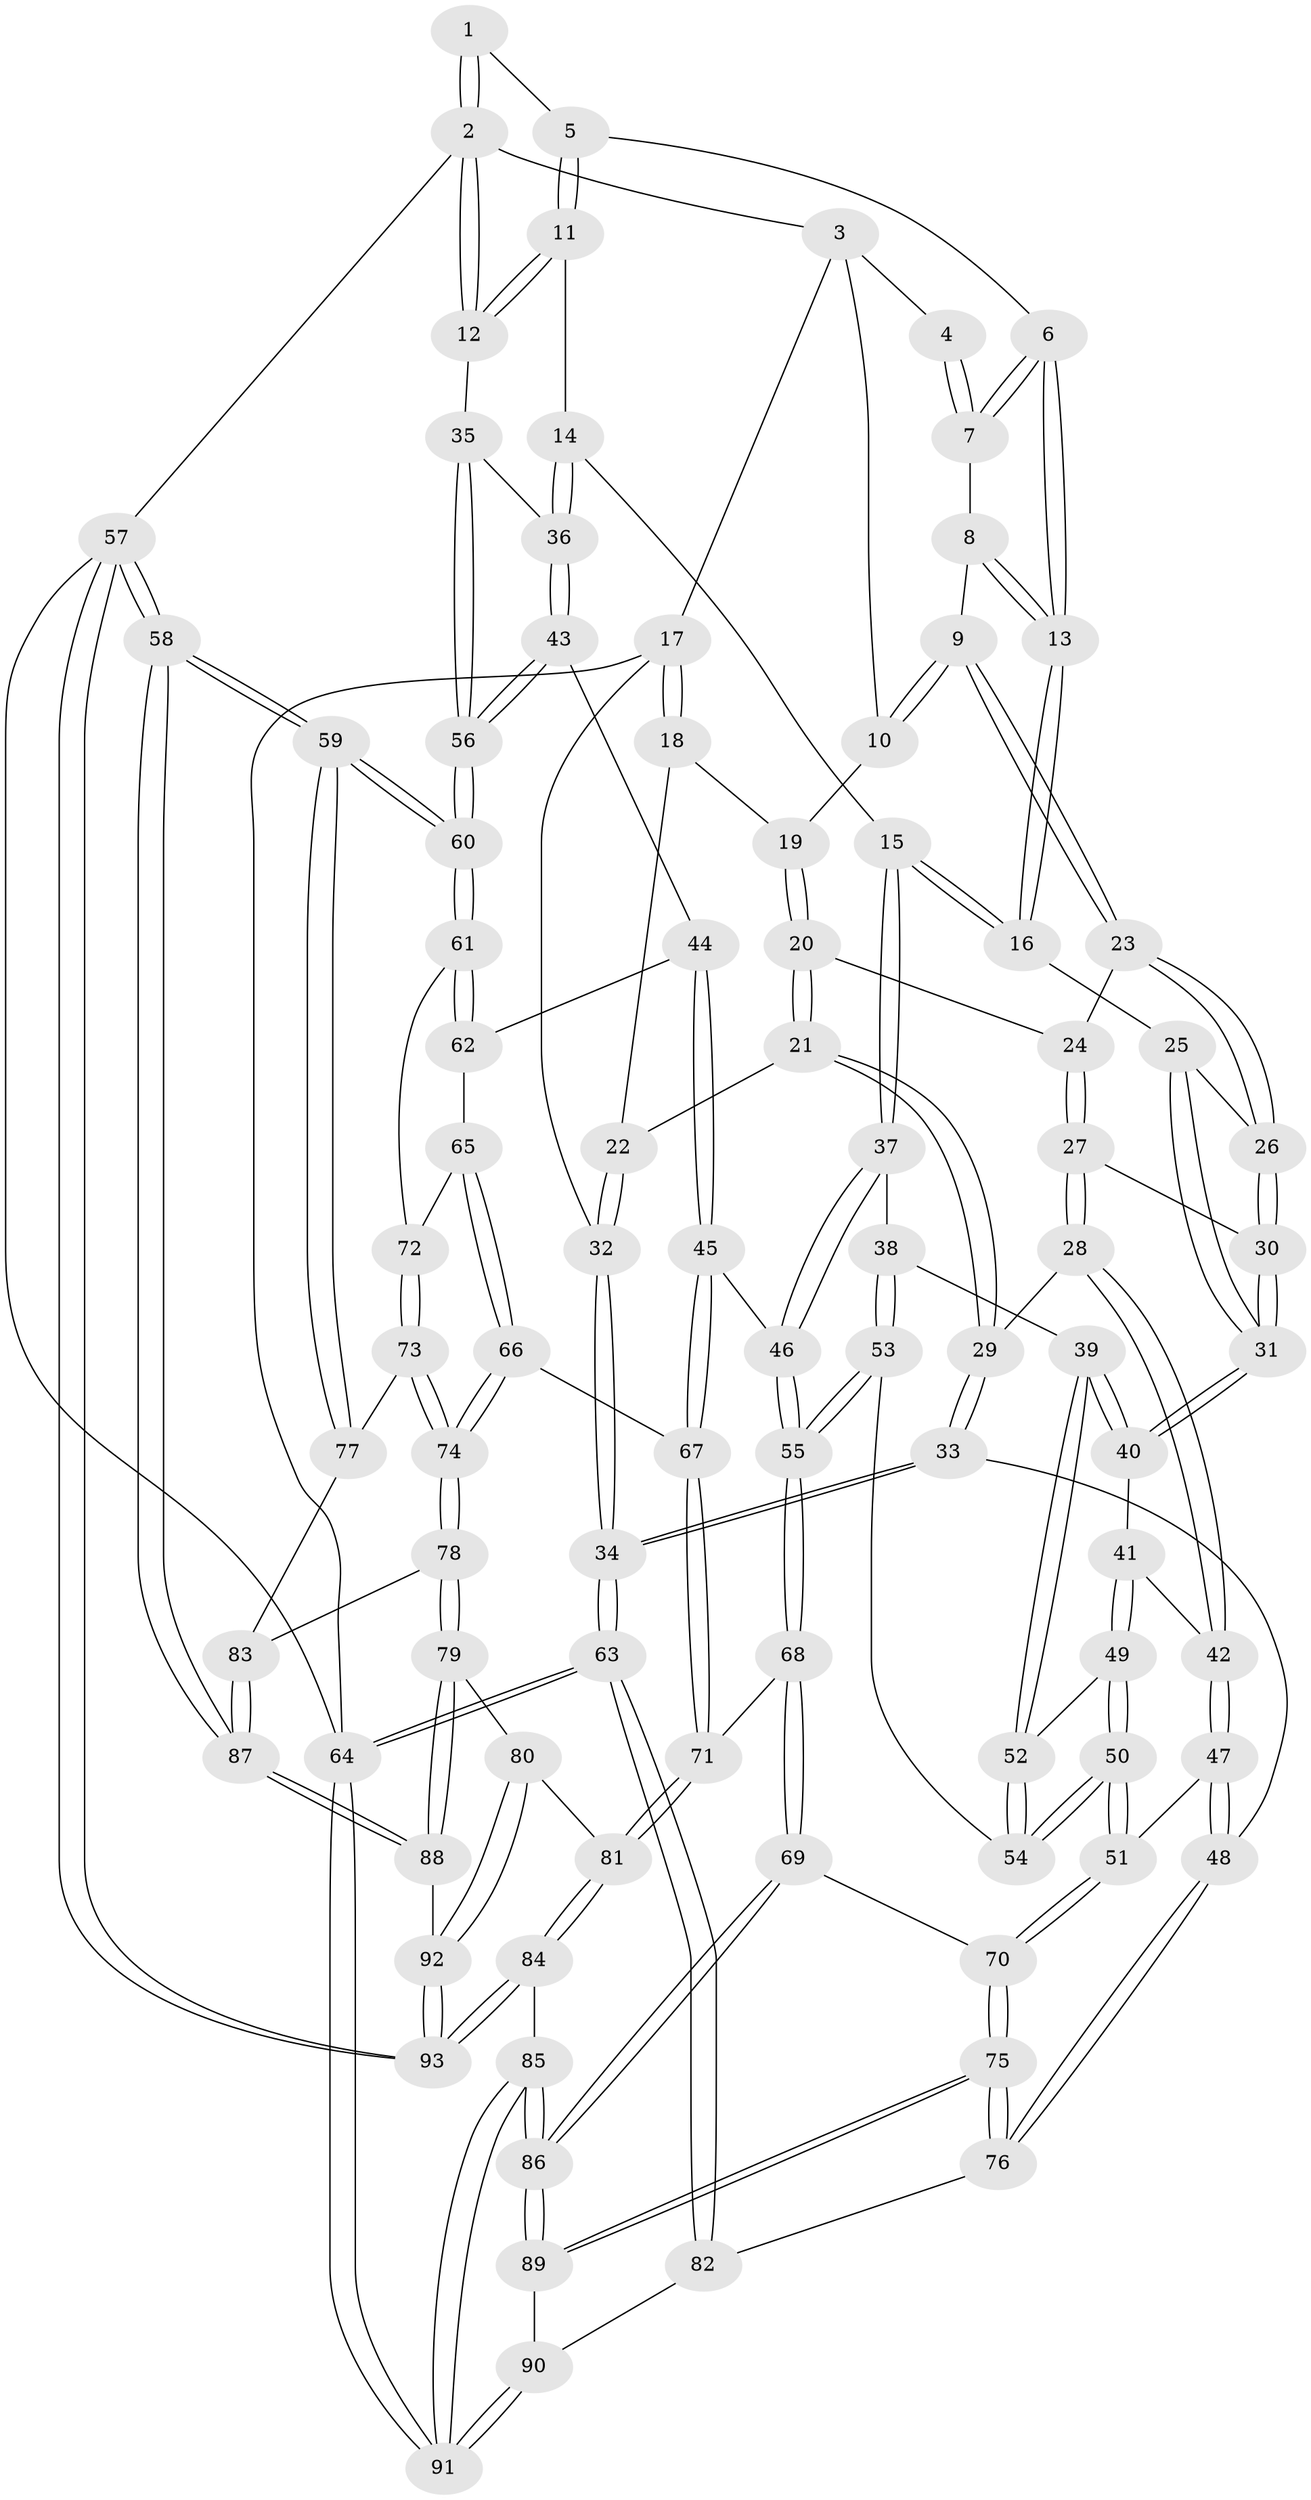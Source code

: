 // Generated by graph-tools (version 1.1) at 2025/27/03/09/25 03:27:12]
// undirected, 93 vertices, 229 edges
graph export_dot {
graph [start="1"]
  node [color=gray90,style=filled];
  1 [pos="+0.6685949302706483+0"];
  2 [pos="+1+0"];
  3 [pos="+0.18800682997930238+0"];
  4 [pos="+0.4403212015650288+0"];
  5 [pos="+0.7123763155160944+0.06918365658046655"];
  6 [pos="+0.6693494213386779+0.1292490806831445"];
  7 [pos="+0.45069101558132546+0.050581319154971285"];
  8 [pos="+0.4465589278674323+0.09709562320217102"];
  9 [pos="+0.3914189516990199+0.17991963505492128"];
  10 [pos="+0.1853734473261901+0.10398815891402122"];
  11 [pos="+0.9299884767706267+0.18743450128353295"];
  12 [pos="+1+0.2105698313128079"];
  13 [pos="+0.6247069340414191+0.21753587128056456"];
  14 [pos="+0.6793317873772216+0.32601269211262895"];
  15 [pos="+0.632008419041819+0.31973301958371336"];
  16 [pos="+0.6223841357360749+0.30570136230142964"];
  17 [pos="+0+0.1944740089958396"];
  18 [pos="+0.093580343815501+0.17031270699453394"];
  19 [pos="+0.1696442784424741+0.13499147363842073"];
  20 [pos="+0.19313253894761676+0.20498343970315158"];
  21 [pos="+0.16440221854141696+0.34859742143213523"];
  22 [pos="+0.07986007611174406+0.33000502987651065"];
  23 [pos="+0.3915921959359355+0.18254046053094775"];
  24 [pos="+0.27184963297889925+0.2585211502401024"];
  25 [pos="+0.4452189595957644+0.2899342634892322"];
  26 [pos="+0.42907633765004566+0.283748409990925"];
  27 [pos="+0.3055688980299795+0.3715129396173854"];
  28 [pos="+0.2778285380326011+0.40333148361200577"];
  29 [pos="+0.19858461833925178+0.39100470104293494"];
  30 [pos="+0.33671767311175943+0.3573594280699417"];
  31 [pos="+0.4569837285013954+0.44786486262449887"];
  32 [pos="+0+0.4009291140854039"];
  33 [pos="+0.04892537984467404+0.5665230335347875"];
  34 [pos="+0+0.5544928533760897"];
  35 [pos="+1+0.2839970712398586"];
  36 [pos="+0.8114348361770617+0.4287985570181577"];
  37 [pos="+0.5919909601481905+0.45047870544384044"];
  38 [pos="+0.5429971641137339+0.4699971878094288"];
  39 [pos="+0.5230710331157352+0.4717419728938356"];
  40 [pos="+0.4575736464741582+0.4490936144268184"];
  41 [pos="+0.38823706971324556+0.48718928998255034"];
  42 [pos="+0.28801858041293066+0.43271806777729965"];
  43 [pos="+0.7929320993814506+0.5322240548073175"];
  44 [pos="+0.7900106118783687+0.5386670794124667"];
  45 [pos="+0.6941700784287733+0.5950813732192471"];
  46 [pos="+0.6846207532743613+0.5900153689219741"];
  47 [pos="+0.25217347121674333+0.6285712724207062"];
  48 [pos="+0.18690224221714838+0.6460784236436828"];
  49 [pos="+0.3909158315977419+0.5057881702287684"];
  50 [pos="+0.35674381493279744+0.6416342710021526"];
  51 [pos="+0.3376246246717643+0.6537158596249601"];
  52 [pos="+0.46130356308246445+0.5433714966474893"];
  53 [pos="+0.5111682905751985+0.6402932457809576"];
  54 [pos="+0.44448647275678754+0.6220622347029722"];
  55 [pos="+0.5227263517051627+0.6487067048045408"];
  56 [pos="+1+0.4813166221078458"];
  57 [pos="+1+1"];
  58 [pos="+1+1"];
  59 [pos="+1+0.7172738637914281"];
  60 [pos="+1+0.6683806839646921"];
  61 [pos="+0.9722624336514676+0.6526697013970488"];
  62 [pos="+0.8628353245507593+0.5941834304871537"];
  63 [pos="+0+0.9693877795466519"];
  64 [pos="+0+1"];
  65 [pos="+0.7898790587642845+0.7071958554448184"];
  66 [pos="+0.7829607765084404+0.7083174267885987"];
  67 [pos="+0.7039468803876217+0.6396311790247813"];
  68 [pos="+0.5373735240944295+0.8010850346922702"];
  69 [pos="+0.5031727686397859+0.8216247821439073"];
  70 [pos="+0.3717850347485507+0.7514207311337168"];
  71 [pos="+0.6139332113950031+0.8043195241262561"];
  72 [pos="+0.8378042246713647+0.7057620321390976"];
  73 [pos="+0.8735290908557702+0.7867532543134664"];
  74 [pos="+0.7787759884405447+0.814644878438052"];
  75 [pos="+0.2834059079238671+0.8621810811779432"];
  76 [pos="+0.17740096533921998+0.7052830692044447"];
  77 [pos="+0.8946164208590991+0.7909022525545861"];
  78 [pos="+0.767027732792731+0.8385312725908606"];
  79 [pos="+0.7261155537324926+0.8667091925878285"];
  80 [pos="+0.7123969506999281+0.8725557247172195"];
  81 [pos="+0.6504954465739454+0.8344992591119613"];
  82 [pos="+0.08947562056359734+0.842318521253389"];
  83 [pos="+0.8670252386453533+0.877513362042459"];
  84 [pos="+0.4463835744740855+1"];
  85 [pos="+0.4125312520813441+1"];
  86 [pos="+0.405320891412624+1"];
  87 [pos="+1+1"];
  88 [pos="+0.8744299148538449+0.9720561748070158"];
  89 [pos="+0.2774218465612626+0.8955726183369207"];
  90 [pos="+0.18114808605129443+0.8872291032291815"];
  91 [pos="+0.01141494396459659+1"];
  92 [pos="+0.7052839378743386+0.9607546948168724"];
  93 [pos="+0.6261501954878737+1"];
  1 -- 2;
  1 -- 2;
  1 -- 5;
  2 -- 3;
  2 -- 12;
  2 -- 12;
  2 -- 57;
  3 -- 4;
  3 -- 10;
  3 -- 17;
  4 -- 7;
  4 -- 7;
  5 -- 6;
  5 -- 11;
  5 -- 11;
  6 -- 7;
  6 -- 7;
  6 -- 13;
  6 -- 13;
  7 -- 8;
  8 -- 9;
  8 -- 13;
  8 -- 13;
  9 -- 10;
  9 -- 10;
  9 -- 23;
  9 -- 23;
  10 -- 19;
  11 -- 12;
  11 -- 12;
  11 -- 14;
  12 -- 35;
  13 -- 16;
  13 -- 16;
  14 -- 15;
  14 -- 36;
  14 -- 36;
  15 -- 16;
  15 -- 16;
  15 -- 37;
  15 -- 37;
  16 -- 25;
  17 -- 18;
  17 -- 18;
  17 -- 32;
  17 -- 64;
  18 -- 19;
  18 -- 22;
  19 -- 20;
  19 -- 20;
  20 -- 21;
  20 -- 21;
  20 -- 24;
  21 -- 22;
  21 -- 29;
  21 -- 29;
  22 -- 32;
  22 -- 32;
  23 -- 24;
  23 -- 26;
  23 -- 26;
  24 -- 27;
  24 -- 27;
  25 -- 26;
  25 -- 31;
  25 -- 31;
  26 -- 30;
  26 -- 30;
  27 -- 28;
  27 -- 28;
  27 -- 30;
  28 -- 29;
  28 -- 42;
  28 -- 42;
  29 -- 33;
  29 -- 33;
  30 -- 31;
  30 -- 31;
  31 -- 40;
  31 -- 40;
  32 -- 34;
  32 -- 34;
  33 -- 34;
  33 -- 34;
  33 -- 48;
  34 -- 63;
  34 -- 63;
  35 -- 36;
  35 -- 56;
  35 -- 56;
  36 -- 43;
  36 -- 43;
  37 -- 38;
  37 -- 46;
  37 -- 46;
  38 -- 39;
  38 -- 53;
  38 -- 53;
  39 -- 40;
  39 -- 40;
  39 -- 52;
  39 -- 52;
  40 -- 41;
  41 -- 42;
  41 -- 49;
  41 -- 49;
  42 -- 47;
  42 -- 47;
  43 -- 44;
  43 -- 56;
  43 -- 56;
  44 -- 45;
  44 -- 45;
  44 -- 62;
  45 -- 46;
  45 -- 67;
  45 -- 67;
  46 -- 55;
  46 -- 55;
  47 -- 48;
  47 -- 48;
  47 -- 51;
  48 -- 76;
  48 -- 76;
  49 -- 50;
  49 -- 50;
  49 -- 52;
  50 -- 51;
  50 -- 51;
  50 -- 54;
  50 -- 54;
  51 -- 70;
  51 -- 70;
  52 -- 54;
  52 -- 54;
  53 -- 54;
  53 -- 55;
  53 -- 55;
  55 -- 68;
  55 -- 68;
  56 -- 60;
  56 -- 60;
  57 -- 58;
  57 -- 58;
  57 -- 93;
  57 -- 93;
  57 -- 64;
  58 -- 59;
  58 -- 59;
  58 -- 87;
  58 -- 87;
  59 -- 60;
  59 -- 60;
  59 -- 77;
  59 -- 77;
  60 -- 61;
  60 -- 61;
  61 -- 62;
  61 -- 62;
  61 -- 72;
  62 -- 65;
  63 -- 64;
  63 -- 64;
  63 -- 82;
  63 -- 82;
  64 -- 91;
  64 -- 91;
  65 -- 66;
  65 -- 66;
  65 -- 72;
  66 -- 67;
  66 -- 74;
  66 -- 74;
  67 -- 71;
  67 -- 71;
  68 -- 69;
  68 -- 69;
  68 -- 71;
  69 -- 70;
  69 -- 86;
  69 -- 86;
  70 -- 75;
  70 -- 75;
  71 -- 81;
  71 -- 81;
  72 -- 73;
  72 -- 73;
  73 -- 74;
  73 -- 74;
  73 -- 77;
  74 -- 78;
  74 -- 78;
  75 -- 76;
  75 -- 76;
  75 -- 89;
  75 -- 89;
  76 -- 82;
  77 -- 83;
  78 -- 79;
  78 -- 79;
  78 -- 83;
  79 -- 80;
  79 -- 88;
  79 -- 88;
  80 -- 81;
  80 -- 92;
  80 -- 92;
  81 -- 84;
  81 -- 84;
  82 -- 90;
  83 -- 87;
  83 -- 87;
  84 -- 85;
  84 -- 93;
  84 -- 93;
  85 -- 86;
  85 -- 86;
  85 -- 91;
  85 -- 91;
  86 -- 89;
  86 -- 89;
  87 -- 88;
  87 -- 88;
  88 -- 92;
  89 -- 90;
  90 -- 91;
  90 -- 91;
  92 -- 93;
  92 -- 93;
}

